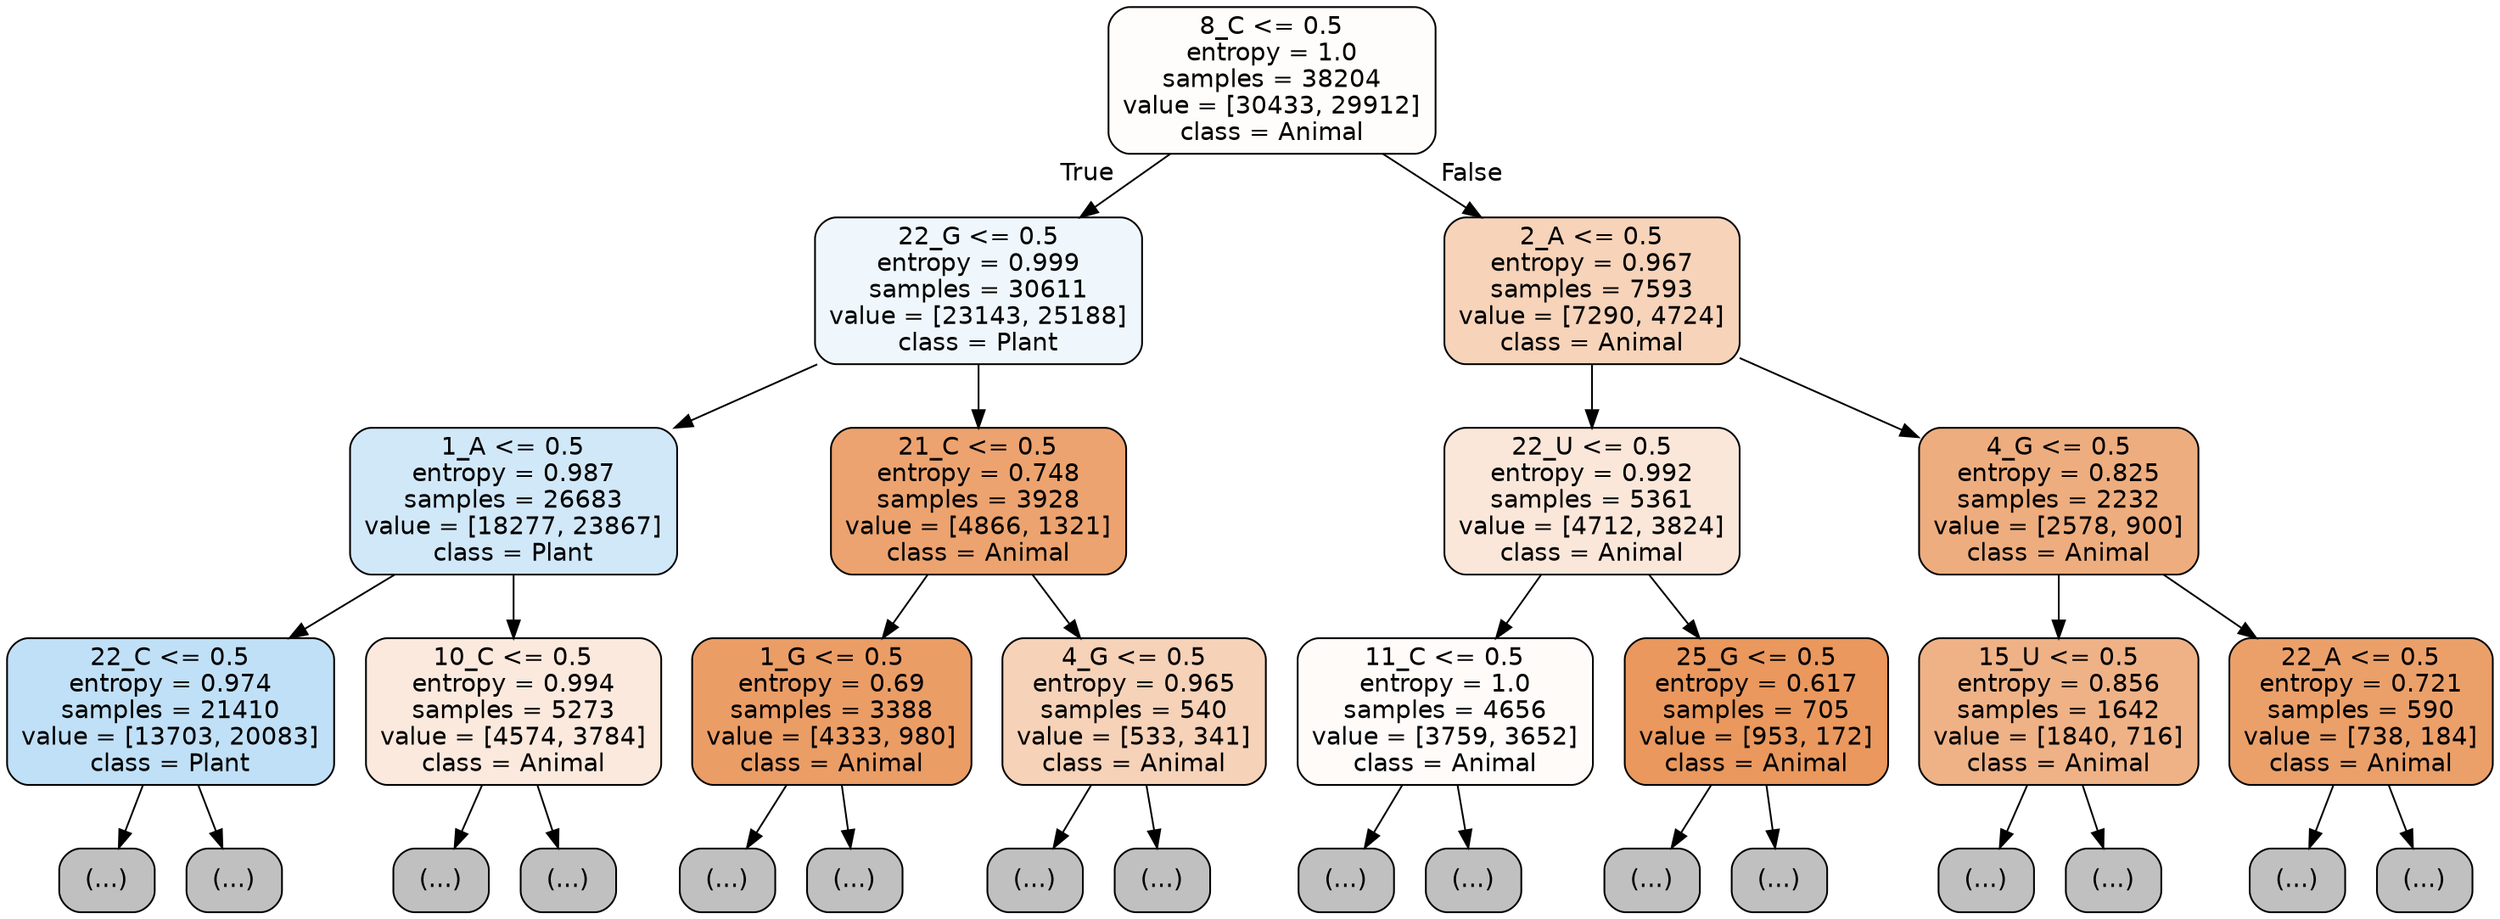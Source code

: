 digraph Tree {
node [shape=box, style="filled, rounded", color="black", fontname="helvetica"] ;
edge [fontname="helvetica"] ;
0 [label="8_C <= 0.5\nentropy = 1.0\nsamples = 38204\nvalue = [30433, 29912]\nclass = Animal", fillcolor="#fffdfc"] ;
1 [label="22_G <= 0.5\nentropy = 0.999\nsamples = 30611\nvalue = [23143, 25188]\nclass = Plant", fillcolor="#eff7fd"] ;
0 -> 1 [labeldistance=2.5, labelangle=45, headlabel="True"] ;
2 [label="1_A <= 0.5\nentropy = 0.987\nsamples = 26683\nvalue = [18277, 23867]\nclass = Plant", fillcolor="#d1e8f9"] ;
1 -> 2 ;
3 [label="22_C <= 0.5\nentropy = 0.974\nsamples = 21410\nvalue = [13703, 20083]\nclass = Plant", fillcolor="#c0e0f7"] ;
2 -> 3 ;
4 [label="(...)", fillcolor="#C0C0C0"] ;
3 -> 4 ;
7619 [label="(...)", fillcolor="#C0C0C0"] ;
3 -> 7619 ;
8762 [label="10_C <= 0.5\nentropy = 0.994\nsamples = 5273\nvalue = [4574, 3784]\nclass = Animal", fillcolor="#fbe9dd"] ;
2 -> 8762 ;
8763 [label="(...)", fillcolor="#C0C0C0"] ;
8762 -> 8763 ;
10966 [label="(...)", fillcolor="#C0C0C0"] ;
8762 -> 10966 ;
11509 [label="21_C <= 0.5\nentropy = 0.748\nsamples = 3928\nvalue = [4866, 1321]\nclass = Animal", fillcolor="#eca36f"] ;
1 -> 11509 ;
11510 [label="1_G <= 0.5\nentropy = 0.69\nsamples = 3388\nvalue = [4333, 980]\nclass = Animal", fillcolor="#eb9d66"] ;
11509 -> 11510 ;
11511 [label="(...)", fillcolor="#C0C0C0"] ;
11510 -> 11511 ;
12556 [label="(...)", fillcolor="#C0C0C0"] ;
11510 -> 12556 ;
12751 [label="4_G <= 0.5\nentropy = 0.965\nsamples = 540\nvalue = [533, 341]\nclass = Animal", fillcolor="#f6d2b8"] ;
11509 -> 12751 ;
12752 [label="(...)", fillcolor="#C0C0C0"] ;
12751 -> 12752 ;
12915 [label="(...)", fillcolor="#C0C0C0"] ;
12751 -> 12915 ;
13014 [label="2_A <= 0.5\nentropy = 0.967\nsamples = 7593\nvalue = [7290, 4724]\nclass = Animal", fillcolor="#f6d3b9"] ;
0 -> 13014 [labeldistance=2.5, labelangle=-45, headlabel="False"] ;
13015 [label="22_U <= 0.5\nentropy = 0.992\nsamples = 5361\nvalue = [4712, 3824]\nclass = Animal", fillcolor="#fae7da"] ;
13014 -> 13015 ;
13016 [label="11_C <= 0.5\nentropy = 1.0\nsamples = 4656\nvalue = [3759, 3652]\nclass = Animal", fillcolor="#fefbf9"] ;
13015 -> 13016 ;
13017 [label="(...)", fillcolor="#C0C0C0"] ;
13016 -> 13017 ;
14996 [label="(...)", fillcolor="#C0C0C0"] ;
13016 -> 14996 ;
15551 [label="25_G <= 0.5\nentropy = 0.617\nsamples = 705\nvalue = [953, 172]\nclass = Animal", fillcolor="#ea985d"] ;
13015 -> 15551 ;
15552 [label="(...)", fillcolor="#C0C0C0"] ;
15551 -> 15552 ;
15871 [label="(...)", fillcolor="#C0C0C0"] ;
15551 -> 15871 ;
15878 [label="4_G <= 0.5\nentropy = 0.825\nsamples = 2232\nvalue = [2578, 900]\nclass = Animal", fillcolor="#eead7e"] ;
13014 -> 15878 ;
15879 [label="15_U <= 0.5\nentropy = 0.856\nsamples = 1642\nvalue = [1840, 716]\nclass = Animal", fillcolor="#efb286"] ;
15878 -> 15879 ;
15880 [label="(...)", fillcolor="#C0C0C0"] ;
15879 -> 15880 ;
16321 [label="(...)", fillcolor="#C0C0C0"] ;
15879 -> 16321 ;
16470 [label="22_A <= 0.5\nentropy = 0.721\nsamples = 590\nvalue = [738, 184]\nclass = Animal", fillcolor="#eba06a"] ;
15878 -> 16470 ;
16471 [label="(...)", fillcolor="#C0C0C0"] ;
16470 -> 16471 ;
16708 [label="(...)", fillcolor="#C0C0C0"] ;
16470 -> 16708 ;
}